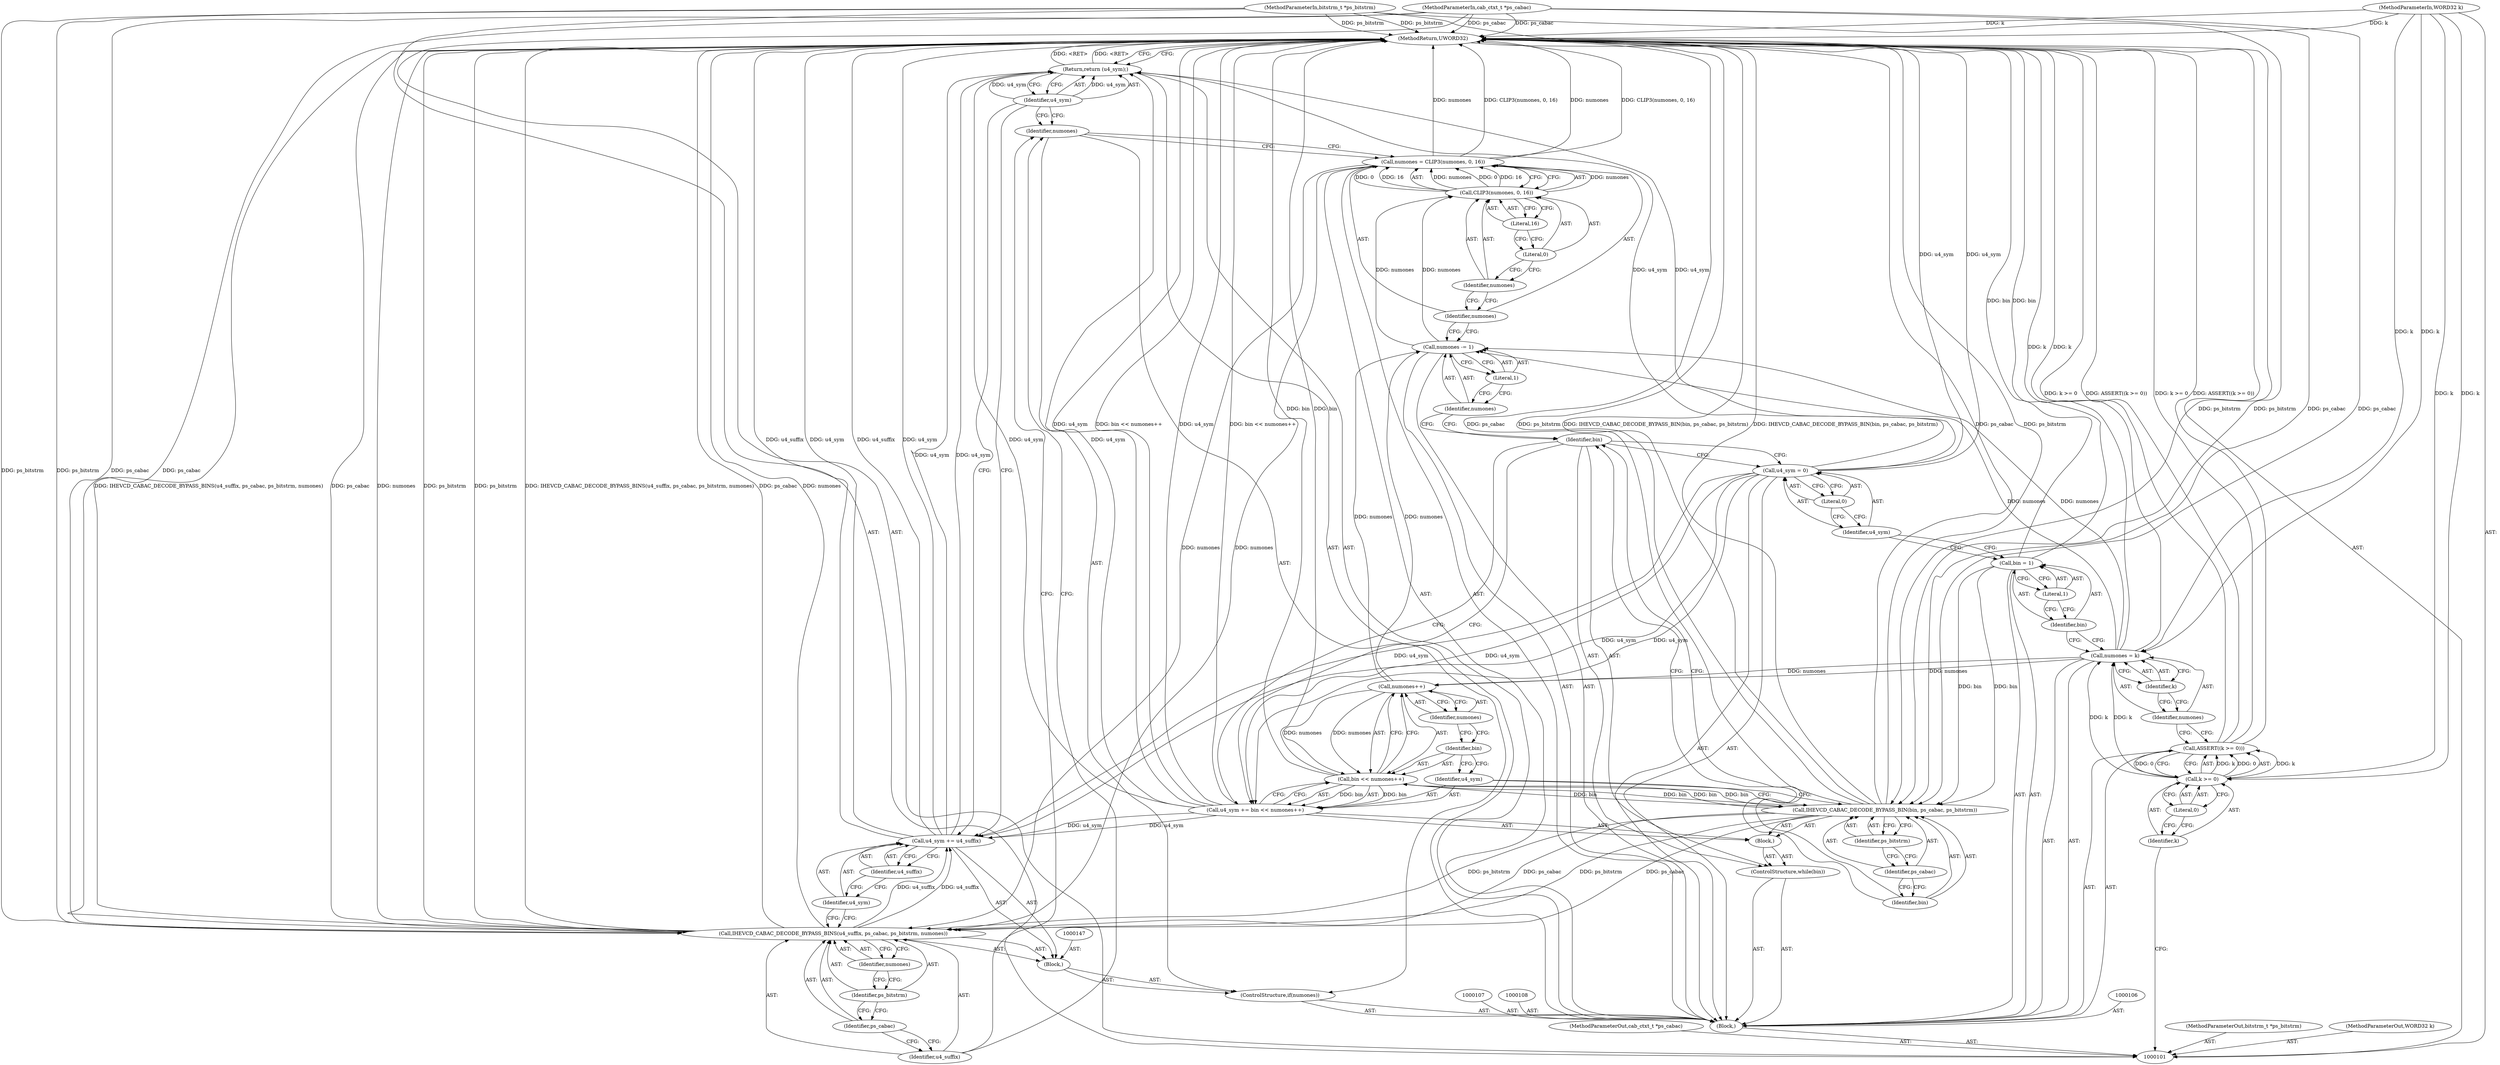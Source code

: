 digraph "1_Android_01ca88bb6c5bdd44e071f8effebe12f1d7da9853" {
"1000158" [label="(MethodReturn,UWORD32)"];
"1000102" [label="(MethodParameterIn,cab_ctxt_t *ps_cabac)"];
"1000218" [label="(MethodParameterOut,cab_ctxt_t *ps_cabac)"];
"1000110" [label="(Call,k >= 0)"];
"1000111" [label="(Identifier,k)"];
"1000112" [label="(Literal,0)"];
"1000109" [label="(Call,ASSERT((k >= 0)))"];
"1000115" [label="(Identifier,k)"];
"1000113" [label="(Call,numones = k)"];
"1000114" [label="(Identifier,numones)"];
"1000118" [label="(Literal,1)"];
"1000116" [label="(Call,bin = 1)"];
"1000117" [label="(Identifier,bin)"];
"1000121" [label="(Literal,0)"];
"1000119" [label="(Call,u4_sym = 0)"];
"1000120" [label="(Identifier,u4_sym)"];
"1000123" [label="(Identifier,bin)"];
"1000122" [label="(ControlStructure,while(bin))"];
"1000124" [label="(Block,)"];
"1000126" [label="(Identifier,bin)"];
"1000127" [label="(Identifier,ps_cabac)"];
"1000128" [label="(Identifier,ps_bitstrm)"];
"1000125" [label="(Call,IHEVCD_CABAC_DECODE_BYPASS_BIN(bin, ps_cabac, ps_bitstrm))"];
"1000103" [label="(MethodParameterIn,bitstrm_t *ps_bitstrm)"];
"1000219" [label="(MethodParameterOut,bitstrm_t *ps_bitstrm)"];
"1000131" [label="(Call,bin << numones++)"];
"1000132" [label="(Identifier,bin)"];
"1000133" [label="(Call,numones++)"];
"1000134" [label="(Identifier,numones)"];
"1000129" [label="(Call,u4_sym += bin << numones++)"];
"1000130" [label="(Identifier,u4_sym)"];
"1000137" [label="(Literal,1)"];
"1000135" [label="(Call,numones -= 1)"];
"1000136" [label="(Identifier,numones)"];
"1000140" [label="(Call,CLIP3(numones, 0, 16))"];
"1000141" [label="(Identifier,numones)"];
"1000142" [label="(Literal,0)"];
"1000143" [label="(Literal,16)"];
"1000138" [label="(Call,numones = CLIP3(numones, 0, 16))"];
"1000139" [label="(Identifier,numones)"];
"1000144" [label="(ControlStructure,if(numones))"];
"1000145" [label="(Identifier,numones)"];
"1000146" [label="(Block,)"];
"1000104" [label="(MethodParameterIn,WORD32 k)"];
"1000220" [label="(MethodParameterOut,WORD32 k)"];
"1000149" [label="(Identifier,u4_suffix)"];
"1000150" [label="(Identifier,ps_cabac)"];
"1000151" [label="(Identifier,ps_bitstrm)"];
"1000152" [label="(Identifier,numones)"];
"1000148" [label="(Call,IHEVCD_CABAC_DECODE_BYPASS_BINS(u4_suffix, ps_cabac, ps_bitstrm, numones))"];
"1000155" [label="(Identifier,u4_suffix)"];
"1000153" [label="(Call,u4_sym += u4_suffix)"];
"1000154" [label="(Identifier,u4_sym)"];
"1000156" [label="(Return,return (u4_sym);)"];
"1000157" [label="(Identifier,u4_sym)"];
"1000105" [label="(Block,)"];
"1000158" -> "1000101"  [label="AST: "];
"1000158" -> "1000156"  [label="CFG: "];
"1000116" -> "1000158"  [label="DDG: bin"];
"1000129" -> "1000158"  [label="DDG: u4_sym"];
"1000129" -> "1000158"  [label="DDG: bin << numones++"];
"1000125" -> "1000158"  [label="DDG: IHEVCD_CABAC_DECODE_BYPASS_BIN(bin, ps_cabac, ps_bitstrm)"];
"1000125" -> "1000158"  [label="DDG: ps_cabac"];
"1000125" -> "1000158"  [label="DDG: ps_bitstrm"];
"1000148" -> "1000158"  [label="DDG: ps_bitstrm"];
"1000148" -> "1000158"  [label="DDG: IHEVCD_CABAC_DECODE_BYPASS_BINS(u4_suffix, ps_cabac, ps_bitstrm, numones)"];
"1000148" -> "1000158"  [label="DDG: ps_cabac"];
"1000148" -> "1000158"  [label="DDG: numones"];
"1000104" -> "1000158"  [label="DDG: k"];
"1000113" -> "1000158"  [label="DDG: k"];
"1000153" -> "1000158"  [label="DDG: u4_sym"];
"1000153" -> "1000158"  [label="DDG: u4_suffix"];
"1000109" -> "1000158"  [label="DDG: ASSERT((k >= 0))"];
"1000109" -> "1000158"  [label="DDG: k >= 0"];
"1000131" -> "1000158"  [label="DDG: bin"];
"1000138" -> "1000158"  [label="DDG: numones"];
"1000138" -> "1000158"  [label="DDG: CLIP3(numones, 0, 16)"];
"1000103" -> "1000158"  [label="DDG: ps_bitstrm"];
"1000102" -> "1000158"  [label="DDG: ps_cabac"];
"1000119" -> "1000158"  [label="DDG: u4_sym"];
"1000156" -> "1000158"  [label="DDG: <RET>"];
"1000102" -> "1000101"  [label="AST: "];
"1000102" -> "1000158"  [label="DDG: ps_cabac"];
"1000102" -> "1000125"  [label="DDG: ps_cabac"];
"1000102" -> "1000148"  [label="DDG: ps_cabac"];
"1000218" -> "1000101"  [label="AST: "];
"1000110" -> "1000109"  [label="AST: "];
"1000110" -> "1000112"  [label="CFG: "];
"1000111" -> "1000110"  [label="AST: "];
"1000112" -> "1000110"  [label="AST: "];
"1000109" -> "1000110"  [label="CFG: "];
"1000110" -> "1000109"  [label="DDG: k"];
"1000110" -> "1000109"  [label="DDG: 0"];
"1000104" -> "1000110"  [label="DDG: k"];
"1000110" -> "1000113"  [label="DDG: k"];
"1000111" -> "1000110"  [label="AST: "];
"1000111" -> "1000101"  [label="CFG: "];
"1000112" -> "1000111"  [label="CFG: "];
"1000112" -> "1000110"  [label="AST: "];
"1000112" -> "1000111"  [label="CFG: "];
"1000110" -> "1000112"  [label="CFG: "];
"1000109" -> "1000105"  [label="AST: "];
"1000109" -> "1000110"  [label="CFG: "];
"1000110" -> "1000109"  [label="AST: "];
"1000114" -> "1000109"  [label="CFG: "];
"1000109" -> "1000158"  [label="DDG: ASSERT((k >= 0))"];
"1000109" -> "1000158"  [label="DDG: k >= 0"];
"1000110" -> "1000109"  [label="DDG: k"];
"1000110" -> "1000109"  [label="DDG: 0"];
"1000115" -> "1000113"  [label="AST: "];
"1000115" -> "1000114"  [label="CFG: "];
"1000113" -> "1000115"  [label="CFG: "];
"1000113" -> "1000105"  [label="AST: "];
"1000113" -> "1000115"  [label="CFG: "];
"1000114" -> "1000113"  [label="AST: "];
"1000115" -> "1000113"  [label="AST: "];
"1000117" -> "1000113"  [label="CFG: "];
"1000113" -> "1000158"  [label="DDG: k"];
"1000110" -> "1000113"  [label="DDG: k"];
"1000104" -> "1000113"  [label="DDG: k"];
"1000113" -> "1000133"  [label="DDG: numones"];
"1000113" -> "1000135"  [label="DDG: numones"];
"1000114" -> "1000113"  [label="AST: "];
"1000114" -> "1000109"  [label="CFG: "];
"1000115" -> "1000114"  [label="CFG: "];
"1000118" -> "1000116"  [label="AST: "];
"1000118" -> "1000117"  [label="CFG: "];
"1000116" -> "1000118"  [label="CFG: "];
"1000116" -> "1000105"  [label="AST: "];
"1000116" -> "1000118"  [label="CFG: "];
"1000117" -> "1000116"  [label="AST: "];
"1000118" -> "1000116"  [label="AST: "];
"1000120" -> "1000116"  [label="CFG: "];
"1000116" -> "1000158"  [label="DDG: bin"];
"1000116" -> "1000125"  [label="DDG: bin"];
"1000117" -> "1000116"  [label="AST: "];
"1000117" -> "1000113"  [label="CFG: "];
"1000118" -> "1000117"  [label="CFG: "];
"1000121" -> "1000119"  [label="AST: "];
"1000121" -> "1000120"  [label="CFG: "];
"1000119" -> "1000121"  [label="CFG: "];
"1000119" -> "1000105"  [label="AST: "];
"1000119" -> "1000121"  [label="CFG: "];
"1000120" -> "1000119"  [label="AST: "];
"1000121" -> "1000119"  [label="AST: "];
"1000123" -> "1000119"  [label="CFG: "];
"1000119" -> "1000158"  [label="DDG: u4_sym"];
"1000119" -> "1000129"  [label="DDG: u4_sym"];
"1000119" -> "1000153"  [label="DDG: u4_sym"];
"1000119" -> "1000156"  [label="DDG: u4_sym"];
"1000120" -> "1000119"  [label="AST: "];
"1000120" -> "1000116"  [label="CFG: "];
"1000121" -> "1000120"  [label="CFG: "];
"1000123" -> "1000122"  [label="AST: "];
"1000123" -> "1000129"  [label="CFG: "];
"1000123" -> "1000119"  [label="CFG: "];
"1000126" -> "1000123"  [label="CFG: "];
"1000136" -> "1000123"  [label="CFG: "];
"1000122" -> "1000105"  [label="AST: "];
"1000123" -> "1000122"  [label="AST: "];
"1000124" -> "1000122"  [label="AST: "];
"1000124" -> "1000122"  [label="AST: "];
"1000125" -> "1000124"  [label="AST: "];
"1000129" -> "1000124"  [label="AST: "];
"1000126" -> "1000125"  [label="AST: "];
"1000126" -> "1000123"  [label="CFG: "];
"1000127" -> "1000126"  [label="CFG: "];
"1000127" -> "1000125"  [label="AST: "];
"1000127" -> "1000126"  [label="CFG: "];
"1000128" -> "1000127"  [label="CFG: "];
"1000128" -> "1000125"  [label="AST: "];
"1000128" -> "1000127"  [label="CFG: "];
"1000125" -> "1000128"  [label="CFG: "];
"1000125" -> "1000124"  [label="AST: "];
"1000125" -> "1000128"  [label="CFG: "];
"1000126" -> "1000125"  [label="AST: "];
"1000127" -> "1000125"  [label="AST: "];
"1000128" -> "1000125"  [label="AST: "];
"1000130" -> "1000125"  [label="CFG: "];
"1000125" -> "1000158"  [label="DDG: IHEVCD_CABAC_DECODE_BYPASS_BIN(bin, ps_cabac, ps_bitstrm)"];
"1000125" -> "1000158"  [label="DDG: ps_cabac"];
"1000125" -> "1000158"  [label="DDG: ps_bitstrm"];
"1000116" -> "1000125"  [label="DDG: bin"];
"1000131" -> "1000125"  [label="DDG: bin"];
"1000102" -> "1000125"  [label="DDG: ps_cabac"];
"1000103" -> "1000125"  [label="DDG: ps_bitstrm"];
"1000125" -> "1000131"  [label="DDG: bin"];
"1000125" -> "1000148"  [label="DDG: ps_cabac"];
"1000125" -> "1000148"  [label="DDG: ps_bitstrm"];
"1000103" -> "1000101"  [label="AST: "];
"1000103" -> "1000158"  [label="DDG: ps_bitstrm"];
"1000103" -> "1000125"  [label="DDG: ps_bitstrm"];
"1000103" -> "1000148"  [label="DDG: ps_bitstrm"];
"1000219" -> "1000101"  [label="AST: "];
"1000131" -> "1000129"  [label="AST: "];
"1000131" -> "1000133"  [label="CFG: "];
"1000132" -> "1000131"  [label="AST: "];
"1000133" -> "1000131"  [label="AST: "];
"1000129" -> "1000131"  [label="CFG: "];
"1000131" -> "1000158"  [label="DDG: bin"];
"1000131" -> "1000125"  [label="DDG: bin"];
"1000131" -> "1000129"  [label="DDG: bin"];
"1000125" -> "1000131"  [label="DDG: bin"];
"1000133" -> "1000131"  [label="DDG: numones"];
"1000132" -> "1000131"  [label="AST: "];
"1000132" -> "1000130"  [label="CFG: "];
"1000134" -> "1000132"  [label="CFG: "];
"1000133" -> "1000131"  [label="AST: "];
"1000133" -> "1000134"  [label="CFG: "];
"1000134" -> "1000133"  [label="AST: "];
"1000131" -> "1000133"  [label="CFG: "];
"1000133" -> "1000131"  [label="DDG: numones"];
"1000113" -> "1000133"  [label="DDG: numones"];
"1000133" -> "1000135"  [label="DDG: numones"];
"1000134" -> "1000133"  [label="AST: "];
"1000134" -> "1000132"  [label="CFG: "];
"1000133" -> "1000134"  [label="CFG: "];
"1000129" -> "1000124"  [label="AST: "];
"1000129" -> "1000131"  [label="CFG: "];
"1000130" -> "1000129"  [label="AST: "];
"1000131" -> "1000129"  [label="AST: "];
"1000123" -> "1000129"  [label="CFG: "];
"1000129" -> "1000158"  [label="DDG: u4_sym"];
"1000129" -> "1000158"  [label="DDG: bin << numones++"];
"1000131" -> "1000129"  [label="DDG: bin"];
"1000119" -> "1000129"  [label="DDG: u4_sym"];
"1000129" -> "1000153"  [label="DDG: u4_sym"];
"1000129" -> "1000156"  [label="DDG: u4_sym"];
"1000130" -> "1000129"  [label="AST: "];
"1000130" -> "1000125"  [label="CFG: "];
"1000132" -> "1000130"  [label="CFG: "];
"1000137" -> "1000135"  [label="AST: "];
"1000137" -> "1000136"  [label="CFG: "];
"1000135" -> "1000137"  [label="CFG: "];
"1000135" -> "1000105"  [label="AST: "];
"1000135" -> "1000137"  [label="CFG: "];
"1000136" -> "1000135"  [label="AST: "];
"1000137" -> "1000135"  [label="AST: "];
"1000139" -> "1000135"  [label="CFG: "];
"1000113" -> "1000135"  [label="DDG: numones"];
"1000133" -> "1000135"  [label="DDG: numones"];
"1000135" -> "1000140"  [label="DDG: numones"];
"1000136" -> "1000135"  [label="AST: "];
"1000136" -> "1000123"  [label="CFG: "];
"1000137" -> "1000136"  [label="CFG: "];
"1000140" -> "1000138"  [label="AST: "];
"1000140" -> "1000143"  [label="CFG: "];
"1000141" -> "1000140"  [label="AST: "];
"1000142" -> "1000140"  [label="AST: "];
"1000143" -> "1000140"  [label="AST: "];
"1000138" -> "1000140"  [label="CFG: "];
"1000140" -> "1000138"  [label="DDG: numones"];
"1000140" -> "1000138"  [label="DDG: 0"];
"1000140" -> "1000138"  [label="DDG: 16"];
"1000135" -> "1000140"  [label="DDG: numones"];
"1000141" -> "1000140"  [label="AST: "];
"1000141" -> "1000139"  [label="CFG: "];
"1000142" -> "1000141"  [label="CFG: "];
"1000142" -> "1000140"  [label="AST: "];
"1000142" -> "1000141"  [label="CFG: "];
"1000143" -> "1000142"  [label="CFG: "];
"1000143" -> "1000140"  [label="AST: "];
"1000143" -> "1000142"  [label="CFG: "];
"1000140" -> "1000143"  [label="CFG: "];
"1000138" -> "1000105"  [label="AST: "];
"1000138" -> "1000140"  [label="CFG: "];
"1000139" -> "1000138"  [label="AST: "];
"1000140" -> "1000138"  [label="AST: "];
"1000145" -> "1000138"  [label="CFG: "];
"1000138" -> "1000158"  [label="DDG: numones"];
"1000138" -> "1000158"  [label="DDG: CLIP3(numones, 0, 16)"];
"1000140" -> "1000138"  [label="DDG: numones"];
"1000140" -> "1000138"  [label="DDG: 0"];
"1000140" -> "1000138"  [label="DDG: 16"];
"1000138" -> "1000148"  [label="DDG: numones"];
"1000139" -> "1000138"  [label="AST: "];
"1000139" -> "1000135"  [label="CFG: "];
"1000141" -> "1000139"  [label="CFG: "];
"1000144" -> "1000105"  [label="AST: "];
"1000145" -> "1000144"  [label="AST: "];
"1000146" -> "1000144"  [label="AST: "];
"1000145" -> "1000144"  [label="AST: "];
"1000145" -> "1000138"  [label="CFG: "];
"1000149" -> "1000145"  [label="CFG: "];
"1000157" -> "1000145"  [label="CFG: "];
"1000146" -> "1000144"  [label="AST: "];
"1000147" -> "1000146"  [label="AST: "];
"1000148" -> "1000146"  [label="AST: "];
"1000153" -> "1000146"  [label="AST: "];
"1000104" -> "1000101"  [label="AST: "];
"1000104" -> "1000158"  [label="DDG: k"];
"1000104" -> "1000110"  [label="DDG: k"];
"1000104" -> "1000113"  [label="DDG: k"];
"1000220" -> "1000101"  [label="AST: "];
"1000149" -> "1000148"  [label="AST: "];
"1000149" -> "1000145"  [label="CFG: "];
"1000150" -> "1000149"  [label="CFG: "];
"1000150" -> "1000148"  [label="AST: "];
"1000150" -> "1000149"  [label="CFG: "];
"1000151" -> "1000150"  [label="CFG: "];
"1000151" -> "1000148"  [label="AST: "];
"1000151" -> "1000150"  [label="CFG: "];
"1000152" -> "1000151"  [label="CFG: "];
"1000152" -> "1000148"  [label="AST: "];
"1000152" -> "1000151"  [label="CFG: "];
"1000148" -> "1000152"  [label="CFG: "];
"1000148" -> "1000146"  [label="AST: "];
"1000148" -> "1000152"  [label="CFG: "];
"1000149" -> "1000148"  [label="AST: "];
"1000150" -> "1000148"  [label="AST: "];
"1000151" -> "1000148"  [label="AST: "];
"1000152" -> "1000148"  [label="AST: "];
"1000154" -> "1000148"  [label="CFG: "];
"1000148" -> "1000158"  [label="DDG: ps_bitstrm"];
"1000148" -> "1000158"  [label="DDG: IHEVCD_CABAC_DECODE_BYPASS_BINS(u4_suffix, ps_cabac, ps_bitstrm, numones)"];
"1000148" -> "1000158"  [label="DDG: ps_cabac"];
"1000148" -> "1000158"  [label="DDG: numones"];
"1000125" -> "1000148"  [label="DDG: ps_cabac"];
"1000125" -> "1000148"  [label="DDG: ps_bitstrm"];
"1000102" -> "1000148"  [label="DDG: ps_cabac"];
"1000103" -> "1000148"  [label="DDG: ps_bitstrm"];
"1000138" -> "1000148"  [label="DDG: numones"];
"1000148" -> "1000153"  [label="DDG: u4_suffix"];
"1000155" -> "1000153"  [label="AST: "];
"1000155" -> "1000154"  [label="CFG: "];
"1000153" -> "1000155"  [label="CFG: "];
"1000153" -> "1000146"  [label="AST: "];
"1000153" -> "1000155"  [label="CFG: "];
"1000154" -> "1000153"  [label="AST: "];
"1000155" -> "1000153"  [label="AST: "];
"1000157" -> "1000153"  [label="CFG: "];
"1000153" -> "1000158"  [label="DDG: u4_sym"];
"1000153" -> "1000158"  [label="DDG: u4_suffix"];
"1000148" -> "1000153"  [label="DDG: u4_suffix"];
"1000129" -> "1000153"  [label="DDG: u4_sym"];
"1000119" -> "1000153"  [label="DDG: u4_sym"];
"1000153" -> "1000156"  [label="DDG: u4_sym"];
"1000154" -> "1000153"  [label="AST: "];
"1000154" -> "1000148"  [label="CFG: "];
"1000155" -> "1000154"  [label="CFG: "];
"1000156" -> "1000105"  [label="AST: "];
"1000156" -> "1000157"  [label="CFG: "];
"1000157" -> "1000156"  [label="AST: "];
"1000158" -> "1000156"  [label="CFG: "];
"1000156" -> "1000158"  [label="DDG: <RET>"];
"1000157" -> "1000156"  [label="DDG: u4_sym"];
"1000129" -> "1000156"  [label="DDG: u4_sym"];
"1000153" -> "1000156"  [label="DDG: u4_sym"];
"1000119" -> "1000156"  [label="DDG: u4_sym"];
"1000157" -> "1000156"  [label="AST: "];
"1000157" -> "1000153"  [label="CFG: "];
"1000157" -> "1000145"  [label="CFG: "];
"1000156" -> "1000157"  [label="CFG: "];
"1000157" -> "1000156"  [label="DDG: u4_sym"];
"1000105" -> "1000101"  [label="AST: "];
"1000106" -> "1000105"  [label="AST: "];
"1000107" -> "1000105"  [label="AST: "];
"1000108" -> "1000105"  [label="AST: "];
"1000109" -> "1000105"  [label="AST: "];
"1000113" -> "1000105"  [label="AST: "];
"1000116" -> "1000105"  [label="AST: "];
"1000119" -> "1000105"  [label="AST: "];
"1000122" -> "1000105"  [label="AST: "];
"1000135" -> "1000105"  [label="AST: "];
"1000138" -> "1000105"  [label="AST: "];
"1000144" -> "1000105"  [label="AST: "];
"1000156" -> "1000105"  [label="AST: "];
}
